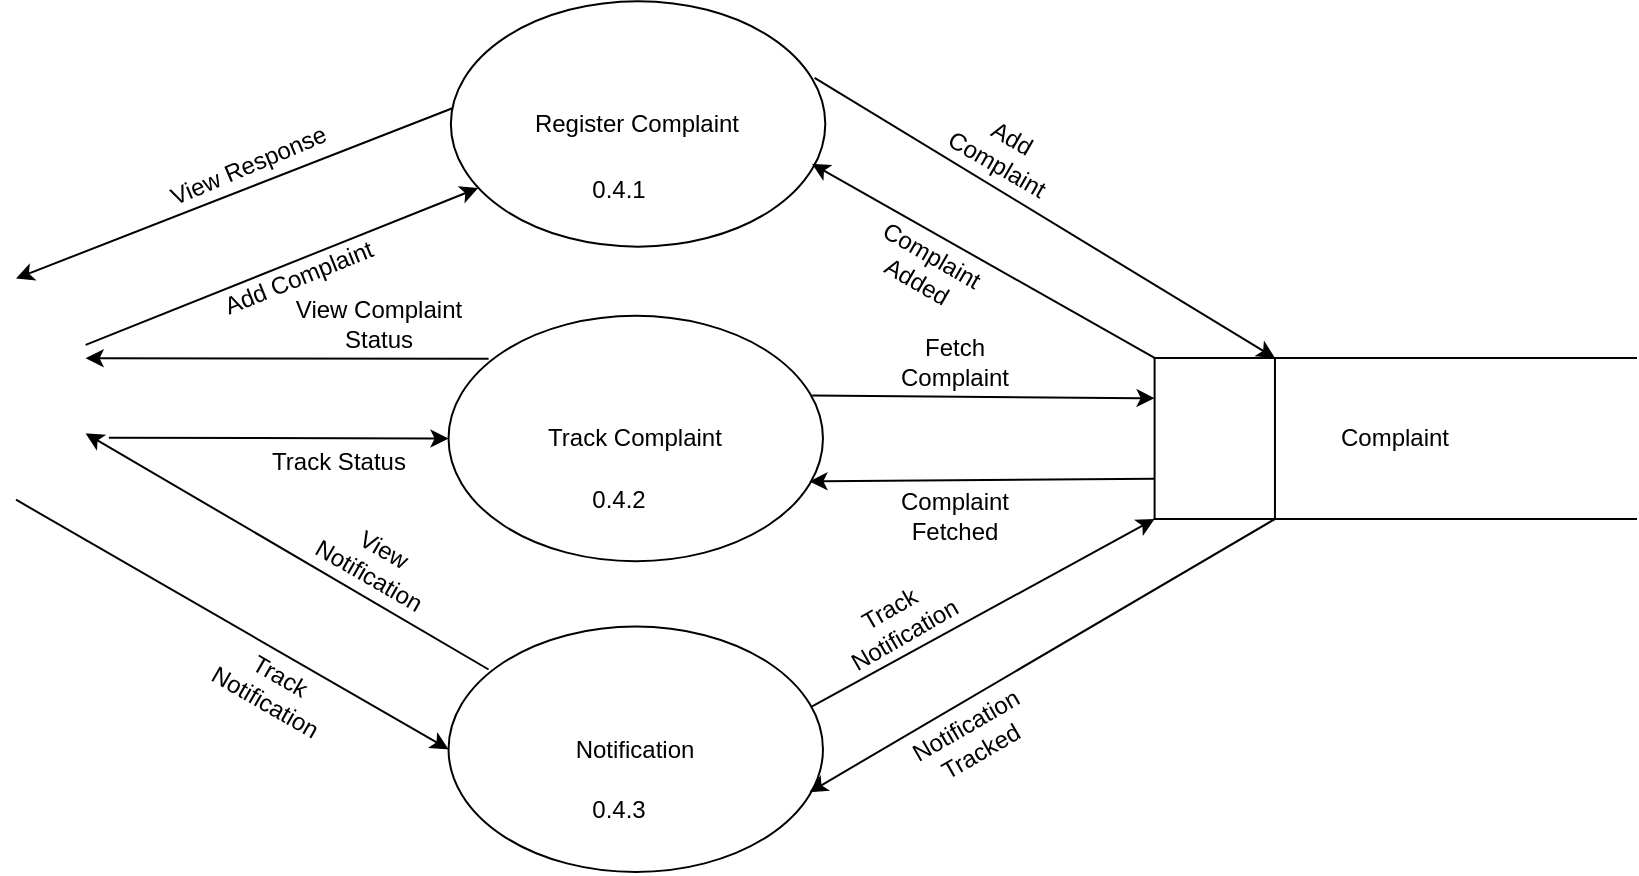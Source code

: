 <mxfile version="22.1.2" type="device">
  <diagram name="Page-1" id="Nv8vaJcM4QDIebQTit32">
    <mxGraphModel dx="1434" dy="783" grid="1" gridSize="10" guides="1" tooltips="1" connect="1" arrows="1" fold="1" page="1" pageScale="1" pageWidth="827" pageHeight="1169" math="0" shadow="0">
      <root>
        <mxCell id="0" />
        <mxCell id="1" parent="0" />
        <mxCell id="jsPVeI7ytuAK9CtYSdAV-10" value="" style="edgeStyle=none;orthogonalLoop=1;jettySize=auto;html=1;rounded=0;entryX=0.073;entryY=0.761;entryDx=0;entryDy=0;entryPerimeter=0;" parent="1" target="zB5RQNQVIBqfSYqidaWU-1" edge="1">
          <mxGeometry width="100" relative="1" as="geometry">
            <mxPoint x="44.829" y="411.454" as="sourcePoint" />
            <mxPoint x="251.57" y="342.52" as="targetPoint" />
            <Array as="points" />
          </mxGeometry>
        </mxCell>
        <mxCell id="jsPVeI7ytuAK9CtYSdAV-11" value="" style="edgeStyle=none;orthogonalLoop=1;jettySize=auto;html=1;rounded=0;exitX=0.107;exitY=0.175;exitDx=0;exitDy=0;exitPerimeter=0;" parent="1" source="zB5RQNQVIBqfSYqidaWU-3" edge="1">
          <mxGeometry width="100" relative="1" as="geometry">
            <mxPoint x="250.341" y="417.971" as="sourcePoint" />
            <mxPoint x="44.829" y="418.089" as="targetPoint" />
            <Array as="points" />
          </mxGeometry>
        </mxCell>
        <mxCell id="zB5RQNQVIBqfSYqidaWU-1" value="Register Complaint" style="ellipse;whiteSpace=wrap;html=1;" parent="1" vertex="1">
          <mxGeometry x="227.433" y="239.6" width="187.213" height="122.73" as="geometry" />
        </mxCell>
        <mxCell id="zB5RQNQVIBqfSYqidaWU-3" value="Track Complaint" style="ellipse;whiteSpace=wrap;html=1;" parent="1" vertex="1">
          <mxGeometry x="226.267" y="396.884" width="187.213" height="122.73" as="geometry" />
        </mxCell>
        <mxCell id="zB5RQNQVIBqfSYqidaWU-4" value="" style="edgeStyle=none;orthogonalLoop=1;jettySize=auto;html=1;rounded=0;entryX=0;entryY=0.5;entryDx=0;entryDy=0;" parent="1" target="zB5RQNQVIBqfSYqidaWU-3" edge="1">
          <mxGeometry width="100" relative="1" as="geometry">
            <mxPoint x="56.439" y="457.901" as="sourcePoint" />
            <mxPoint x="212.895" y="444.442" as="targetPoint" />
            <Array as="points" />
          </mxGeometry>
        </mxCell>
        <mxCell id="zB5RQNQVIBqfSYqidaWU-6" value="" style="edgeStyle=none;orthogonalLoop=1;jettySize=auto;html=1;rounded=0;exitX=0.004;exitY=0.436;exitDx=0;exitDy=0;exitPerimeter=0;" parent="1" source="zB5RQNQVIBqfSYqidaWU-1" edge="1">
          <mxGeometry width="100" relative="1" as="geometry">
            <mxPoint x="218.973" y="300.866" as="sourcePoint" />
            <mxPoint x="10" y="378.278" as="targetPoint" />
            <Array as="points" />
          </mxGeometry>
        </mxCell>
        <mxCell id="zB5RQNQVIBqfSYqidaWU-11" value="0.4.2" style="text;html=1;align=center;verticalAlign=middle;resizable=0;points=[];autosize=1;strokeColor=none;fillColor=none;" parent="1" vertex="1">
          <mxGeometry x="286.443" y="473.59" width="50" height="30" as="geometry" />
        </mxCell>
        <mxCell id="zB5RQNQVIBqfSYqidaWU-12" value="0.4.1" style="text;html=1;align=center;verticalAlign=middle;resizable=0;points=[];autosize=1;strokeColor=none;fillColor=none;" parent="1" vertex="1">
          <mxGeometry x="286.271" y="319.375" width="50" height="30" as="geometry" />
        </mxCell>
        <mxCell id="Zqg8r1I6BDAfEhOJX9To-3" value="Complaint&lt;br style=&quot;font-size: 12px;&quot;&gt;Fetched" style="text;html=1;align=center;verticalAlign=middle;resizable=0;points=[];autosize=1;strokeColor=none;fillColor=none;fontSize=12;" parent="1" vertex="1">
          <mxGeometry x="439.204" y="477.374" width="80" height="40" as="geometry" />
        </mxCell>
        <mxCell id="v7KHOAzaiJnz43zt4m3B-2" value="Complaint" style="shape=partialRectangle;whiteSpace=wrap;html=1;left=0;right=0;fillColor=none;" parent="1" vertex="1">
          <mxGeometry x="579.298" y="417.978" width="240.702" height="80.542" as="geometry" />
        </mxCell>
        <mxCell id="v7KHOAzaiJnz43zt4m3B-4" value="" style="edgeStyle=none;orthogonalLoop=1;jettySize=auto;html=1;rounded=0;entryX=0;entryY=0.25;entryDx=0;entryDy=0;exitX=0.971;exitY=0.325;exitDx=0;exitDy=0;exitPerimeter=0;" parent="1" source="zB5RQNQVIBqfSYqidaWU-3" target="v7KHOAzaiJnz43zt4m3B-2" edge="1">
          <mxGeometry width="100" relative="1" as="geometry">
            <mxPoint x="418.829" y="438.305" as="sourcePoint" />
            <mxPoint x="448.249" y="335.519" as="targetPoint" />
            <Array as="points" />
          </mxGeometry>
        </mxCell>
        <mxCell id="v7KHOAzaiJnz43zt4m3B-5" value="Fetch&lt;br style=&quot;font-size: 12px;&quot;&gt;Complaint" style="text;html=1;align=center;verticalAlign=middle;resizable=0;points=[];autosize=1;strokeColor=none;fillColor=none;fontSize=12;" parent="1" vertex="1">
          <mxGeometry x="439.204" y="399.885" width="80" height="40" as="geometry" />
        </mxCell>
        <mxCell id="v7KHOAzaiJnz43zt4m3B-6" value="" style="edgeStyle=none;orthogonalLoop=1;jettySize=auto;html=1;rounded=0;exitX=0;exitY=0.75;exitDx=0;exitDy=0;entryX=0.964;entryY=0.675;entryDx=0;entryDy=0;entryPerimeter=0;" parent="1" source="v7KHOAzaiJnz43zt4m3B-2" target="zB5RQNQVIBqfSYqidaWU-3" edge="1">
          <mxGeometry width="100" relative="1" as="geometry">
            <mxPoint x="485.691" y="565.638" as="sourcePoint" />
            <mxPoint x="432.202" y="488.931" as="targetPoint" />
            <Array as="points" />
          </mxGeometry>
        </mxCell>
        <mxCell id="v7KHOAzaiJnz43zt4m3B-12" value="Complaint&lt;br style=&quot;font-size: 12px;&quot;&gt;Added" style="text;html=1;align=center;verticalAlign=middle;resizable=0;points=[];autosize=1;strokeColor=none;fillColor=none;rotation=30;fontSize=12;" parent="1" vertex="1">
          <mxGeometry x="424.325" y="352.851" width="80" height="40" as="geometry" />
        </mxCell>
        <mxCell id="v7KHOAzaiJnz43zt4m3B-14" value="" style="edgeStyle=none;orthogonalLoop=1;jettySize=auto;html=1;rounded=0;entryX=0.25;entryY=0;entryDx=0;entryDy=0;exitX=0.971;exitY=0.325;exitDx=0;exitDy=0;exitPerimeter=0;" parent="1" target="v7KHOAzaiJnz43zt4m3B-2" edge="1">
          <mxGeometry width="100" relative="1" as="geometry">
            <mxPoint x="409.297" y="277.968" as="sourcePoint" />
            <mxPoint x="580.463" y="279.311" as="targetPoint" />
            <Array as="points" />
          </mxGeometry>
        </mxCell>
        <mxCell id="v7KHOAzaiJnz43zt4m3B-15" value="Add&lt;br style=&quot;font-size: 12px;&quot;&gt;Complaint" style="text;html=1;align=center;verticalAlign=middle;resizable=0;points=[];autosize=1;strokeColor=none;fillColor=none;rotation=30;fontSize=12;" parent="1" vertex="1">
          <mxGeometry x="463.577" y="294.231" width="80" height="40" as="geometry" />
        </mxCell>
        <mxCell id="v7KHOAzaiJnz43zt4m3B-16" value="" style="edgeStyle=none;orthogonalLoop=1;jettySize=auto;html=1;rounded=0;exitX=0;exitY=0;exitDx=0;exitDy=0;entryX=0.964;entryY=0.675;entryDx=0;entryDy=0;entryPerimeter=0;" parent="1" source="v7KHOAzaiJnz43zt4m3B-2" edge="1">
          <mxGeometry width="100" relative="1" as="geometry">
            <mxPoint x="580.463" y="319.582" as="sourcePoint" />
            <mxPoint x="407.959" y="320.924" as="targetPoint" />
            <Array as="points" />
          </mxGeometry>
        </mxCell>
        <mxCell id="v7KHOAzaiJnz43zt4m3B-19" value="" style="ellipse;whiteSpace=wrap;html=1;align=center;aspect=fixed;fillColor=none;strokeColor=none;resizable=0;perimeter=centerPerimeter;rotatable=0;allowArrows=0;points=[];outlineConnect=1;" parent="1" vertex="1">
          <mxGeometry x="190.166" y="367.225" width="10" height="10" as="geometry" />
        </mxCell>
        <mxCell id="v7KHOAzaiJnz43zt4m3B-23" value="" style="endArrow=none;html=1;rounded=0;entryX=0;entryY=0;entryDx=0;entryDy=0;exitX=0;exitY=1;exitDx=0;exitDy=0;" parent="1" source="v7KHOAzaiJnz43zt4m3B-2" target="v7KHOAzaiJnz43zt4m3B-2" edge="1">
          <mxGeometry width="50" height="50" relative="1" as="geometry">
            <mxPoint x="560.576" y="383.077" as="sourcePoint" />
            <mxPoint x="560.576" y="303.302" as="targetPoint" />
          </mxGeometry>
        </mxCell>
        <mxCell id="v7KHOAzaiJnz43zt4m3B-24" value="" style="endArrow=none;html=1;rounded=0;entryX=0.25;entryY=0;entryDx=0;entryDy=0;exitX=0.25;exitY=1;exitDx=0;exitDy=0;" parent="1" source="v7KHOAzaiJnz43zt4m3B-2" target="v7KHOAzaiJnz43zt4m3B-2" edge="1">
          <mxGeometry width="50" height="50" relative="1" as="geometry">
            <mxPoint x="573.949" y="306.37" as="sourcePoint" />
            <mxPoint x="573.949" y="226.596" as="targetPoint" />
          </mxGeometry>
        </mxCell>
        <mxCell id="QhkLC9uYvlduANRtMDwW-14" value="" style="edgeStyle=none;orthogonalLoop=1;jettySize=auto;html=1;rounded=0;exitX=0.107;exitY=0.175;exitDx=0;exitDy=0;exitPerimeter=0;" parent="1" source="QhkLC9uYvlduANRtMDwW-17" edge="1">
          <mxGeometry width="100" relative="1" as="geometry">
            <mxPoint x="250.34" y="565.616" as="sourcePoint" />
            <mxPoint x="44.829" y="455.689" as="targetPoint" />
            <Array as="points" />
          </mxGeometry>
        </mxCell>
        <mxCell id="QhkLC9uYvlduANRtMDwW-17" value="Notification" style="ellipse;whiteSpace=wrap;html=1;" parent="1" vertex="1">
          <mxGeometry x="226.266" y="552.27" width="187.213" height="122.73" as="geometry" />
        </mxCell>
        <mxCell id="QhkLC9uYvlduANRtMDwW-18" value="" style="edgeStyle=none;orthogonalLoop=1;jettySize=auto;html=1;rounded=0;entryX=0;entryY=0.5;entryDx=0;entryDy=0;" parent="1" target="QhkLC9uYvlduANRtMDwW-17" edge="1">
          <mxGeometry width="100" relative="1" as="geometry">
            <mxPoint x="10" y="488.866" as="sourcePoint" />
            <mxPoint x="212.894" y="592.087" as="targetPoint" />
            <Array as="points" />
          </mxGeometry>
        </mxCell>
        <mxCell id="QhkLC9uYvlduANRtMDwW-19" value="0.4.3" style="text;html=1;align=center;verticalAlign=middle;resizable=0;points=[];autosize=1;strokeColor=none;fillColor=none;" parent="1" vertex="1">
          <mxGeometry x="286.442" y="628.976" width="50" height="30" as="geometry" />
        </mxCell>
        <mxCell id="QhkLC9uYvlduANRtMDwW-20" value="Notification&lt;br style=&quot;font-size: 12px;&quot;&gt;Tracked" style="text;html=1;align=center;verticalAlign=middle;resizable=0;points=[];autosize=1;strokeColor=none;fillColor=none;rotation=-30;fontSize=12;" parent="1" vertex="1">
          <mxGeometry x="448.378" y="587.745" width="80" height="40" as="geometry" />
        </mxCell>
        <mxCell id="QhkLC9uYvlduANRtMDwW-22" value="" style="edgeStyle=none;orthogonalLoop=1;jettySize=auto;html=1;rounded=0;entryX=0;entryY=1;entryDx=0;entryDy=0;exitX=0.971;exitY=0.325;exitDx=0;exitDy=0;exitPerimeter=0;" parent="1" source="QhkLC9uYvlduANRtMDwW-17" target="v7KHOAzaiJnz43zt4m3B-2" edge="1">
          <mxGeometry width="100" relative="1" as="geometry">
            <mxPoint x="418.828" y="593.691" as="sourcePoint" />
            <mxPoint x="579.296" y="593.5" as="targetPoint" />
            <Array as="points" />
          </mxGeometry>
        </mxCell>
        <mxCell id="QhkLC9uYvlduANRtMDwW-23" value="Track&lt;br&gt;Notification" style="text;html=1;align=center;verticalAlign=middle;resizable=0;points=[];autosize=1;strokeColor=none;fillColor=none;fontSize=12;rotation=-30;" parent="1" vertex="1">
          <mxGeometry x="409.645" y="529.929" width="80" height="40" as="geometry" />
        </mxCell>
        <mxCell id="QhkLC9uYvlduANRtMDwW-24" value="" style="edgeStyle=none;orthogonalLoop=1;jettySize=auto;html=1;rounded=0;exitX=0.25;exitY=1;exitDx=0;exitDy=0;entryX=0.964;entryY=0.675;entryDx=0;entryDy=0;entryPerimeter=0;" parent="1" source="v7KHOAzaiJnz43zt4m3B-2" target="QhkLC9uYvlduANRtMDwW-17" edge="1">
          <mxGeometry width="100" relative="1" as="geometry">
            <mxPoint x="579.296" y="633.77" as="sourcePoint" />
            <mxPoint x="432.201" y="644.317" as="targetPoint" />
            <Array as="points" />
          </mxGeometry>
        </mxCell>
        <mxCell id="QhkLC9uYvlduANRtMDwW-27" value="Track&lt;br style=&quot;font-size: 12px;&quot;&gt;Notification" style="text;html=1;align=center;verticalAlign=middle;resizable=0;points=[];autosize=1;strokeColor=none;fillColor=none;rotation=30;fontSize=12;" parent="1" vertex="1">
          <mxGeometry x="97.877" y="563.278" width="80" height="40" as="geometry" />
        </mxCell>
        <mxCell id="QhkLC9uYvlduANRtMDwW-28" value="View&lt;br style=&quot;font-size: 12px;&quot;&gt;Notification" style="text;html=1;align=center;verticalAlign=middle;resizable=0;points=[];autosize=1;strokeColor=none;fillColor=none;rotation=30;fontSize=12;" parent="1" vertex="1">
          <mxGeometry x="150.341" y="499.925" width="80" height="40" as="geometry" />
        </mxCell>
        <mxCell id="QhkLC9uYvlduANRtMDwW-30" value="&lt;font style=&quot;font-size: 12px;&quot;&gt;View Complaint&lt;br style=&quot;font-size: 12px;&quot;&gt;Status&lt;/font&gt;" style="text;html=1;align=center;verticalAlign=middle;resizable=0;points=[];autosize=1;strokeColor=none;fillColor=none;rotation=0;fontSize=12;" parent="1" vertex="1">
          <mxGeometry x="135.871" y="381.443" width="110" height="40" as="geometry" />
        </mxCell>
        <mxCell id="QhkLC9uYvlduANRtMDwW-31" value="Track Status" style="text;html=1;align=center;verticalAlign=middle;resizable=0;points=[];autosize=1;strokeColor=none;fillColor=none;rotation=0;fontSize=12;" parent="1" vertex="1">
          <mxGeometry x="125.652" y="454.794" width="90" height="30" as="geometry" />
        </mxCell>
        <mxCell id="QhkLC9uYvlduANRtMDwW-32" value="View Response" style="text;html=1;align=center;verticalAlign=middle;resizable=0;points=[];autosize=1;strokeColor=none;fillColor=none;rotation=-23;fontSize=12;" parent="1" vertex="1">
          <mxGeometry x="71.048" y="307.29" width="110" height="30" as="geometry" />
        </mxCell>
        <mxCell id="QhkLC9uYvlduANRtMDwW-34" value="Add Complaint" style="text;html=1;align=center;verticalAlign=middle;resizable=0;points=[];autosize=1;strokeColor=none;fillColor=none;rotation=-22;fontSize=12;" parent="1" vertex="1">
          <mxGeometry x="101.286" y="362.913" width="100" height="30" as="geometry" />
        </mxCell>
      </root>
    </mxGraphModel>
  </diagram>
</mxfile>
